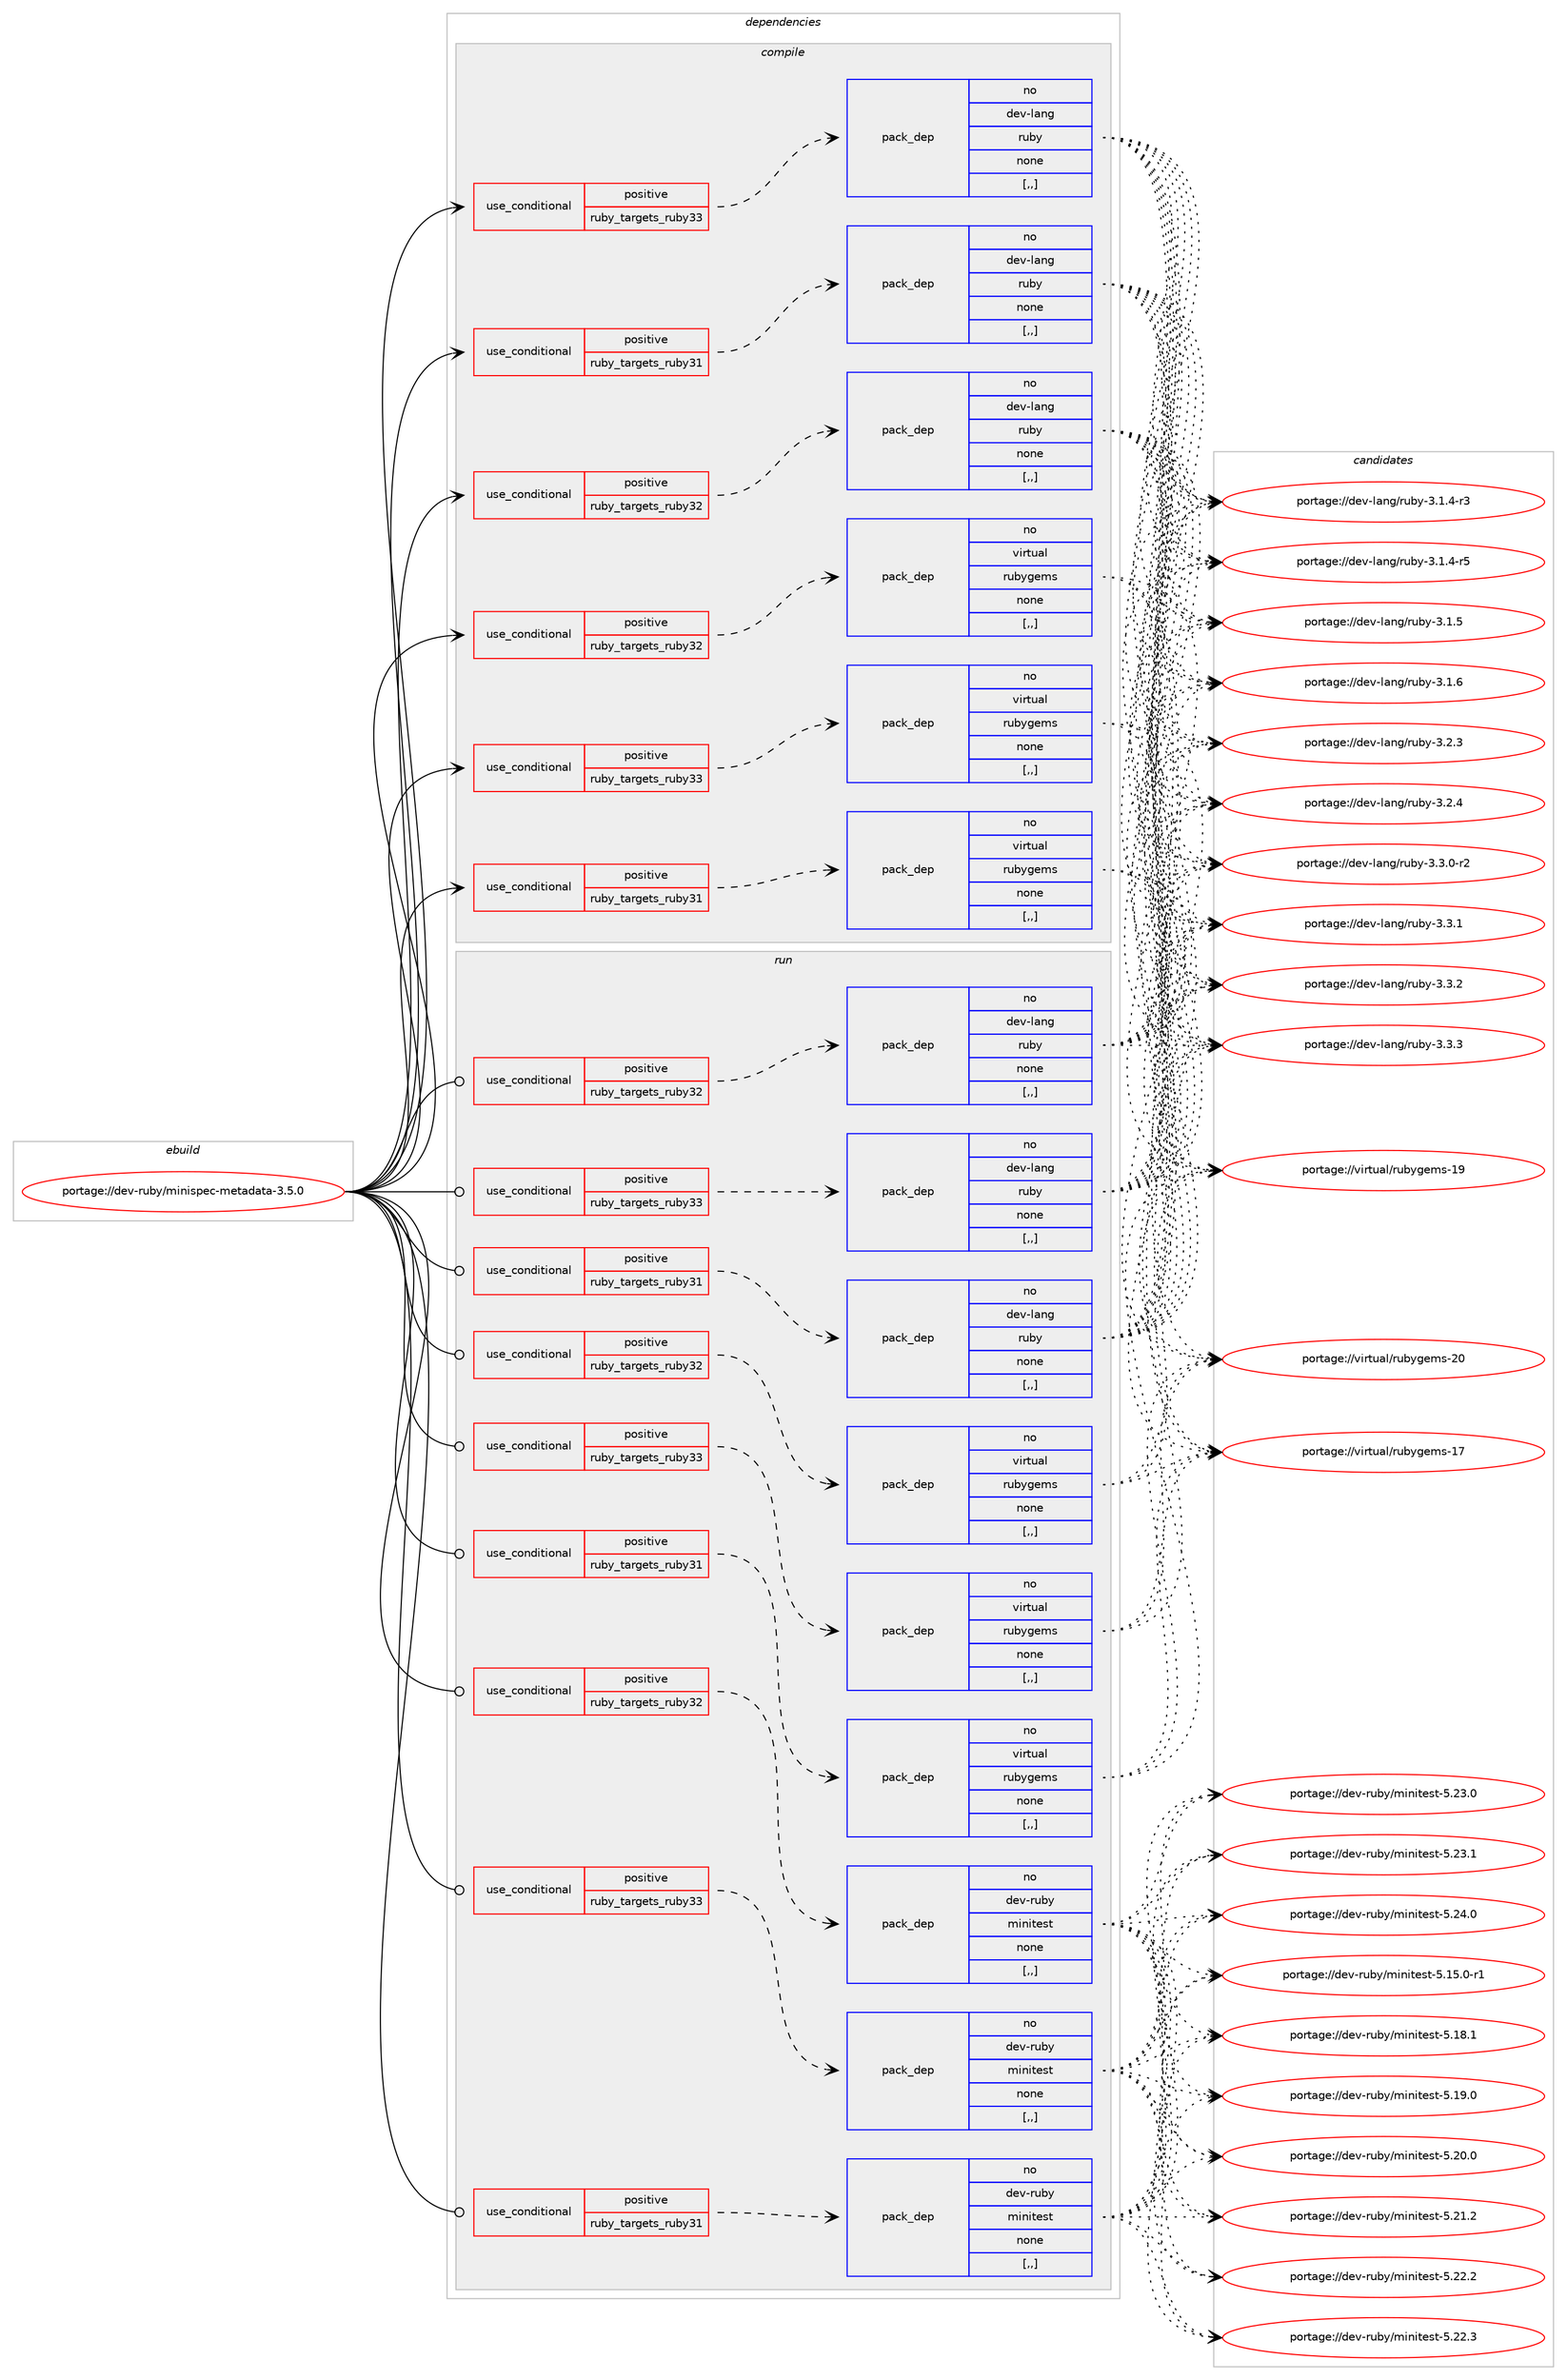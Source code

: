 digraph prolog {

# *************
# Graph options
# *************

newrank=true;
concentrate=true;
compound=true;
graph [rankdir=LR,fontname=Helvetica,fontsize=10,ranksep=1.5];#, ranksep=2.5, nodesep=0.2];
edge  [arrowhead=vee];
node  [fontname=Helvetica,fontsize=10];

# **********
# The ebuild
# **********

subgraph cluster_leftcol {
color=gray;
rank=same;
label=<<i>ebuild</i>>;
id [label="portage://dev-ruby/minispec-metadata-3.5.0", color=red, width=4, href="../dev-ruby/minispec-metadata-3.5.0.svg"];
}

# ****************
# The dependencies
# ****************

subgraph cluster_midcol {
color=gray;
label=<<i>dependencies</i>>;
subgraph cluster_compile {
fillcolor="#eeeeee";
style=filled;
label=<<i>compile</i>>;
subgraph cond49376 {
dependency186127 [label=<<TABLE BORDER="0" CELLBORDER="1" CELLSPACING="0" CELLPADDING="4"><TR><TD ROWSPAN="3" CELLPADDING="10">use_conditional</TD></TR><TR><TD>positive</TD></TR><TR><TD>ruby_targets_ruby31</TD></TR></TABLE>>, shape=none, color=red];
subgraph pack135445 {
dependency186128 [label=<<TABLE BORDER="0" CELLBORDER="1" CELLSPACING="0" CELLPADDING="4" WIDTH="220"><TR><TD ROWSPAN="6" CELLPADDING="30">pack_dep</TD></TR><TR><TD WIDTH="110">no</TD></TR><TR><TD>dev-lang</TD></TR><TR><TD>ruby</TD></TR><TR><TD>none</TD></TR><TR><TD>[,,]</TD></TR></TABLE>>, shape=none, color=blue];
}
dependency186127:e -> dependency186128:w [weight=20,style="dashed",arrowhead="vee"];
}
id:e -> dependency186127:w [weight=20,style="solid",arrowhead="vee"];
subgraph cond49377 {
dependency186129 [label=<<TABLE BORDER="0" CELLBORDER="1" CELLSPACING="0" CELLPADDING="4"><TR><TD ROWSPAN="3" CELLPADDING="10">use_conditional</TD></TR><TR><TD>positive</TD></TR><TR><TD>ruby_targets_ruby31</TD></TR></TABLE>>, shape=none, color=red];
subgraph pack135446 {
dependency186130 [label=<<TABLE BORDER="0" CELLBORDER="1" CELLSPACING="0" CELLPADDING="4" WIDTH="220"><TR><TD ROWSPAN="6" CELLPADDING="30">pack_dep</TD></TR><TR><TD WIDTH="110">no</TD></TR><TR><TD>virtual</TD></TR><TR><TD>rubygems</TD></TR><TR><TD>none</TD></TR><TR><TD>[,,]</TD></TR></TABLE>>, shape=none, color=blue];
}
dependency186129:e -> dependency186130:w [weight=20,style="dashed",arrowhead="vee"];
}
id:e -> dependency186129:w [weight=20,style="solid",arrowhead="vee"];
subgraph cond49378 {
dependency186131 [label=<<TABLE BORDER="0" CELLBORDER="1" CELLSPACING="0" CELLPADDING="4"><TR><TD ROWSPAN="3" CELLPADDING="10">use_conditional</TD></TR><TR><TD>positive</TD></TR><TR><TD>ruby_targets_ruby32</TD></TR></TABLE>>, shape=none, color=red];
subgraph pack135447 {
dependency186132 [label=<<TABLE BORDER="0" CELLBORDER="1" CELLSPACING="0" CELLPADDING="4" WIDTH="220"><TR><TD ROWSPAN="6" CELLPADDING="30">pack_dep</TD></TR><TR><TD WIDTH="110">no</TD></TR><TR><TD>dev-lang</TD></TR><TR><TD>ruby</TD></TR><TR><TD>none</TD></TR><TR><TD>[,,]</TD></TR></TABLE>>, shape=none, color=blue];
}
dependency186131:e -> dependency186132:w [weight=20,style="dashed",arrowhead="vee"];
}
id:e -> dependency186131:w [weight=20,style="solid",arrowhead="vee"];
subgraph cond49379 {
dependency186133 [label=<<TABLE BORDER="0" CELLBORDER="1" CELLSPACING="0" CELLPADDING="4"><TR><TD ROWSPAN="3" CELLPADDING="10">use_conditional</TD></TR><TR><TD>positive</TD></TR><TR><TD>ruby_targets_ruby32</TD></TR></TABLE>>, shape=none, color=red];
subgraph pack135448 {
dependency186134 [label=<<TABLE BORDER="0" CELLBORDER="1" CELLSPACING="0" CELLPADDING="4" WIDTH="220"><TR><TD ROWSPAN="6" CELLPADDING="30">pack_dep</TD></TR><TR><TD WIDTH="110">no</TD></TR><TR><TD>virtual</TD></TR><TR><TD>rubygems</TD></TR><TR><TD>none</TD></TR><TR><TD>[,,]</TD></TR></TABLE>>, shape=none, color=blue];
}
dependency186133:e -> dependency186134:w [weight=20,style="dashed",arrowhead="vee"];
}
id:e -> dependency186133:w [weight=20,style="solid",arrowhead="vee"];
subgraph cond49380 {
dependency186135 [label=<<TABLE BORDER="0" CELLBORDER="1" CELLSPACING="0" CELLPADDING="4"><TR><TD ROWSPAN="3" CELLPADDING="10">use_conditional</TD></TR><TR><TD>positive</TD></TR><TR><TD>ruby_targets_ruby33</TD></TR></TABLE>>, shape=none, color=red];
subgraph pack135449 {
dependency186136 [label=<<TABLE BORDER="0" CELLBORDER="1" CELLSPACING="0" CELLPADDING="4" WIDTH="220"><TR><TD ROWSPAN="6" CELLPADDING="30">pack_dep</TD></TR><TR><TD WIDTH="110">no</TD></TR><TR><TD>dev-lang</TD></TR><TR><TD>ruby</TD></TR><TR><TD>none</TD></TR><TR><TD>[,,]</TD></TR></TABLE>>, shape=none, color=blue];
}
dependency186135:e -> dependency186136:w [weight=20,style="dashed",arrowhead="vee"];
}
id:e -> dependency186135:w [weight=20,style="solid",arrowhead="vee"];
subgraph cond49381 {
dependency186137 [label=<<TABLE BORDER="0" CELLBORDER="1" CELLSPACING="0" CELLPADDING="4"><TR><TD ROWSPAN="3" CELLPADDING="10">use_conditional</TD></TR><TR><TD>positive</TD></TR><TR><TD>ruby_targets_ruby33</TD></TR></TABLE>>, shape=none, color=red];
subgraph pack135450 {
dependency186138 [label=<<TABLE BORDER="0" CELLBORDER="1" CELLSPACING="0" CELLPADDING="4" WIDTH="220"><TR><TD ROWSPAN="6" CELLPADDING="30">pack_dep</TD></TR><TR><TD WIDTH="110">no</TD></TR><TR><TD>virtual</TD></TR><TR><TD>rubygems</TD></TR><TR><TD>none</TD></TR><TR><TD>[,,]</TD></TR></TABLE>>, shape=none, color=blue];
}
dependency186137:e -> dependency186138:w [weight=20,style="dashed",arrowhead="vee"];
}
id:e -> dependency186137:w [weight=20,style="solid",arrowhead="vee"];
}
subgraph cluster_compileandrun {
fillcolor="#eeeeee";
style=filled;
label=<<i>compile and run</i>>;
}
subgraph cluster_run {
fillcolor="#eeeeee";
style=filled;
label=<<i>run</i>>;
subgraph cond49382 {
dependency186139 [label=<<TABLE BORDER="0" CELLBORDER="1" CELLSPACING="0" CELLPADDING="4"><TR><TD ROWSPAN="3" CELLPADDING="10">use_conditional</TD></TR><TR><TD>positive</TD></TR><TR><TD>ruby_targets_ruby31</TD></TR></TABLE>>, shape=none, color=red];
subgraph pack135451 {
dependency186140 [label=<<TABLE BORDER="0" CELLBORDER="1" CELLSPACING="0" CELLPADDING="4" WIDTH="220"><TR><TD ROWSPAN="6" CELLPADDING="30">pack_dep</TD></TR><TR><TD WIDTH="110">no</TD></TR><TR><TD>dev-lang</TD></TR><TR><TD>ruby</TD></TR><TR><TD>none</TD></TR><TR><TD>[,,]</TD></TR></TABLE>>, shape=none, color=blue];
}
dependency186139:e -> dependency186140:w [weight=20,style="dashed",arrowhead="vee"];
}
id:e -> dependency186139:w [weight=20,style="solid",arrowhead="odot"];
subgraph cond49383 {
dependency186141 [label=<<TABLE BORDER="0" CELLBORDER="1" CELLSPACING="0" CELLPADDING="4"><TR><TD ROWSPAN="3" CELLPADDING="10">use_conditional</TD></TR><TR><TD>positive</TD></TR><TR><TD>ruby_targets_ruby31</TD></TR></TABLE>>, shape=none, color=red];
subgraph pack135452 {
dependency186142 [label=<<TABLE BORDER="0" CELLBORDER="1" CELLSPACING="0" CELLPADDING="4" WIDTH="220"><TR><TD ROWSPAN="6" CELLPADDING="30">pack_dep</TD></TR><TR><TD WIDTH="110">no</TD></TR><TR><TD>dev-ruby</TD></TR><TR><TD>minitest</TD></TR><TR><TD>none</TD></TR><TR><TD>[,,]</TD></TR></TABLE>>, shape=none, color=blue];
}
dependency186141:e -> dependency186142:w [weight=20,style="dashed",arrowhead="vee"];
}
id:e -> dependency186141:w [weight=20,style="solid",arrowhead="odot"];
subgraph cond49384 {
dependency186143 [label=<<TABLE BORDER="0" CELLBORDER="1" CELLSPACING="0" CELLPADDING="4"><TR><TD ROWSPAN="3" CELLPADDING="10">use_conditional</TD></TR><TR><TD>positive</TD></TR><TR><TD>ruby_targets_ruby31</TD></TR></TABLE>>, shape=none, color=red];
subgraph pack135453 {
dependency186144 [label=<<TABLE BORDER="0" CELLBORDER="1" CELLSPACING="0" CELLPADDING="4" WIDTH="220"><TR><TD ROWSPAN="6" CELLPADDING="30">pack_dep</TD></TR><TR><TD WIDTH="110">no</TD></TR><TR><TD>virtual</TD></TR><TR><TD>rubygems</TD></TR><TR><TD>none</TD></TR><TR><TD>[,,]</TD></TR></TABLE>>, shape=none, color=blue];
}
dependency186143:e -> dependency186144:w [weight=20,style="dashed",arrowhead="vee"];
}
id:e -> dependency186143:w [weight=20,style="solid",arrowhead="odot"];
subgraph cond49385 {
dependency186145 [label=<<TABLE BORDER="0" CELLBORDER="1" CELLSPACING="0" CELLPADDING="4"><TR><TD ROWSPAN="3" CELLPADDING="10">use_conditional</TD></TR><TR><TD>positive</TD></TR><TR><TD>ruby_targets_ruby32</TD></TR></TABLE>>, shape=none, color=red];
subgraph pack135454 {
dependency186146 [label=<<TABLE BORDER="0" CELLBORDER="1" CELLSPACING="0" CELLPADDING="4" WIDTH="220"><TR><TD ROWSPAN="6" CELLPADDING="30">pack_dep</TD></TR><TR><TD WIDTH="110">no</TD></TR><TR><TD>dev-lang</TD></TR><TR><TD>ruby</TD></TR><TR><TD>none</TD></TR><TR><TD>[,,]</TD></TR></TABLE>>, shape=none, color=blue];
}
dependency186145:e -> dependency186146:w [weight=20,style="dashed",arrowhead="vee"];
}
id:e -> dependency186145:w [weight=20,style="solid",arrowhead="odot"];
subgraph cond49386 {
dependency186147 [label=<<TABLE BORDER="0" CELLBORDER="1" CELLSPACING="0" CELLPADDING="4"><TR><TD ROWSPAN="3" CELLPADDING="10">use_conditional</TD></TR><TR><TD>positive</TD></TR><TR><TD>ruby_targets_ruby32</TD></TR></TABLE>>, shape=none, color=red];
subgraph pack135455 {
dependency186148 [label=<<TABLE BORDER="0" CELLBORDER="1" CELLSPACING="0" CELLPADDING="4" WIDTH="220"><TR><TD ROWSPAN="6" CELLPADDING="30">pack_dep</TD></TR><TR><TD WIDTH="110">no</TD></TR><TR><TD>dev-ruby</TD></TR><TR><TD>minitest</TD></TR><TR><TD>none</TD></TR><TR><TD>[,,]</TD></TR></TABLE>>, shape=none, color=blue];
}
dependency186147:e -> dependency186148:w [weight=20,style="dashed",arrowhead="vee"];
}
id:e -> dependency186147:w [weight=20,style="solid",arrowhead="odot"];
subgraph cond49387 {
dependency186149 [label=<<TABLE BORDER="0" CELLBORDER="1" CELLSPACING="0" CELLPADDING="4"><TR><TD ROWSPAN="3" CELLPADDING="10">use_conditional</TD></TR><TR><TD>positive</TD></TR><TR><TD>ruby_targets_ruby32</TD></TR></TABLE>>, shape=none, color=red];
subgraph pack135456 {
dependency186150 [label=<<TABLE BORDER="0" CELLBORDER="1" CELLSPACING="0" CELLPADDING="4" WIDTH="220"><TR><TD ROWSPAN="6" CELLPADDING="30">pack_dep</TD></TR><TR><TD WIDTH="110">no</TD></TR><TR><TD>virtual</TD></TR><TR><TD>rubygems</TD></TR><TR><TD>none</TD></TR><TR><TD>[,,]</TD></TR></TABLE>>, shape=none, color=blue];
}
dependency186149:e -> dependency186150:w [weight=20,style="dashed",arrowhead="vee"];
}
id:e -> dependency186149:w [weight=20,style="solid",arrowhead="odot"];
subgraph cond49388 {
dependency186151 [label=<<TABLE BORDER="0" CELLBORDER="1" CELLSPACING="0" CELLPADDING="4"><TR><TD ROWSPAN="3" CELLPADDING="10">use_conditional</TD></TR><TR><TD>positive</TD></TR><TR><TD>ruby_targets_ruby33</TD></TR></TABLE>>, shape=none, color=red];
subgraph pack135457 {
dependency186152 [label=<<TABLE BORDER="0" CELLBORDER="1" CELLSPACING="0" CELLPADDING="4" WIDTH="220"><TR><TD ROWSPAN="6" CELLPADDING="30">pack_dep</TD></TR><TR><TD WIDTH="110">no</TD></TR><TR><TD>dev-lang</TD></TR><TR><TD>ruby</TD></TR><TR><TD>none</TD></TR><TR><TD>[,,]</TD></TR></TABLE>>, shape=none, color=blue];
}
dependency186151:e -> dependency186152:w [weight=20,style="dashed",arrowhead="vee"];
}
id:e -> dependency186151:w [weight=20,style="solid",arrowhead="odot"];
subgraph cond49389 {
dependency186153 [label=<<TABLE BORDER="0" CELLBORDER="1" CELLSPACING="0" CELLPADDING="4"><TR><TD ROWSPAN="3" CELLPADDING="10">use_conditional</TD></TR><TR><TD>positive</TD></TR><TR><TD>ruby_targets_ruby33</TD></TR></TABLE>>, shape=none, color=red];
subgraph pack135458 {
dependency186154 [label=<<TABLE BORDER="0" CELLBORDER="1" CELLSPACING="0" CELLPADDING="4" WIDTH="220"><TR><TD ROWSPAN="6" CELLPADDING="30">pack_dep</TD></TR><TR><TD WIDTH="110">no</TD></TR><TR><TD>dev-ruby</TD></TR><TR><TD>minitest</TD></TR><TR><TD>none</TD></TR><TR><TD>[,,]</TD></TR></TABLE>>, shape=none, color=blue];
}
dependency186153:e -> dependency186154:w [weight=20,style="dashed",arrowhead="vee"];
}
id:e -> dependency186153:w [weight=20,style="solid",arrowhead="odot"];
subgraph cond49390 {
dependency186155 [label=<<TABLE BORDER="0" CELLBORDER="1" CELLSPACING="0" CELLPADDING="4"><TR><TD ROWSPAN="3" CELLPADDING="10">use_conditional</TD></TR><TR><TD>positive</TD></TR><TR><TD>ruby_targets_ruby33</TD></TR></TABLE>>, shape=none, color=red];
subgraph pack135459 {
dependency186156 [label=<<TABLE BORDER="0" CELLBORDER="1" CELLSPACING="0" CELLPADDING="4" WIDTH="220"><TR><TD ROWSPAN="6" CELLPADDING="30">pack_dep</TD></TR><TR><TD WIDTH="110">no</TD></TR><TR><TD>virtual</TD></TR><TR><TD>rubygems</TD></TR><TR><TD>none</TD></TR><TR><TD>[,,]</TD></TR></TABLE>>, shape=none, color=blue];
}
dependency186155:e -> dependency186156:w [weight=20,style="dashed",arrowhead="vee"];
}
id:e -> dependency186155:w [weight=20,style="solid",arrowhead="odot"];
}
}

# **************
# The candidates
# **************

subgraph cluster_choices {
rank=same;
color=gray;
label=<<i>candidates</i>>;

subgraph choice135445 {
color=black;
nodesep=1;
choice100101118451089711010347114117981214551464946524511451 [label="portage://dev-lang/ruby-3.1.4-r3", color=red, width=4,href="../dev-lang/ruby-3.1.4-r3.svg"];
choice100101118451089711010347114117981214551464946524511453 [label="portage://dev-lang/ruby-3.1.4-r5", color=red, width=4,href="../dev-lang/ruby-3.1.4-r5.svg"];
choice10010111845108971101034711411798121455146494653 [label="portage://dev-lang/ruby-3.1.5", color=red, width=4,href="../dev-lang/ruby-3.1.5.svg"];
choice10010111845108971101034711411798121455146494654 [label="portage://dev-lang/ruby-3.1.6", color=red, width=4,href="../dev-lang/ruby-3.1.6.svg"];
choice10010111845108971101034711411798121455146504651 [label="portage://dev-lang/ruby-3.2.3", color=red, width=4,href="../dev-lang/ruby-3.2.3.svg"];
choice10010111845108971101034711411798121455146504652 [label="portage://dev-lang/ruby-3.2.4", color=red, width=4,href="../dev-lang/ruby-3.2.4.svg"];
choice100101118451089711010347114117981214551465146484511450 [label="portage://dev-lang/ruby-3.3.0-r2", color=red, width=4,href="../dev-lang/ruby-3.3.0-r2.svg"];
choice10010111845108971101034711411798121455146514649 [label="portage://dev-lang/ruby-3.3.1", color=red, width=4,href="../dev-lang/ruby-3.3.1.svg"];
choice10010111845108971101034711411798121455146514650 [label="portage://dev-lang/ruby-3.3.2", color=red, width=4,href="../dev-lang/ruby-3.3.2.svg"];
choice10010111845108971101034711411798121455146514651 [label="portage://dev-lang/ruby-3.3.3", color=red, width=4,href="../dev-lang/ruby-3.3.3.svg"];
dependency186128:e -> choice100101118451089711010347114117981214551464946524511451:w [style=dotted,weight="100"];
dependency186128:e -> choice100101118451089711010347114117981214551464946524511453:w [style=dotted,weight="100"];
dependency186128:e -> choice10010111845108971101034711411798121455146494653:w [style=dotted,weight="100"];
dependency186128:e -> choice10010111845108971101034711411798121455146494654:w [style=dotted,weight="100"];
dependency186128:e -> choice10010111845108971101034711411798121455146504651:w [style=dotted,weight="100"];
dependency186128:e -> choice10010111845108971101034711411798121455146504652:w [style=dotted,weight="100"];
dependency186128:e -> choice100101118451089711010347114117981214551465146484511450:w [style=dotted,weight="100"];
dependency186128:e -> choice10010111845108971101034711411798121455146514649:w [style=dotted,weight="100"];
dependency186128:e -> choice10010111845108971101034711411798121455146514650:w [style=dotted,weight="100"];
dependency186128:e -> choice10010111845108971101034711411798121455146514651:w [style=dotted,weight="100"];
}
subgraph choice135446 {
color=black;
nodesep=1;
choice118105114116117971084711411798121103101109115454955 [label="portage://virtual/rubygems-17", color=red, width=4,href="../virtual/rubygems-17.svg"];
choice118105114116117971084711411798121103101109115454957 [label="portage://virtual/rubygems-19", color=red, width=4,href="../virtual/rubygems-19.svg"];
choice118105114116117971084711411798121103101109115455048 [label="portage://virtual/rubygems-20", color=red, width=4,href="../virtual/rubygems-20.svg"];
dependency186130:e -> choice118105114116117971084711411798121103101109115454955:w [style=dotted,weight="100"];
dependency186130:e -> choice118105114116117971084711411798121103101109115454957:w [style=dotted,weight="100"];
dependency186130:e -> choice118105114116117971084711411798121103101109115455048:w [style=dotted,weight="100"];
}
subgraph choice135447 {
color=black;
nodesep=1;
choice100101118451089711010347114117981214551464946524511451 [label="portage://dev-lang/ruby-3.1.4-r3", color=red, width=4,href="../dev-lang/ruby-3.1.4-r3.svg"];
choice100101118451089711010347114117981214551464946524511453 [label="portage://dev-lang/ruby-3.1.4-r5", color=red, width=4,href="../dev-lang/ruby-3.1.4-r5.svg"];
choice10010111845108971101034711411798121455146494653 [label="portage://dev-lang/ruby-3.1.5", color=red, width=4,href="../dev-lang/ruby-3.1.5.svg"];
choice10010111845108971101034711411798121455146494654 [label="portage://dev-lang/ruby-3.1.6", color=red, width=4,href="../dev-lang/ruby-3.1.6.svg"];
choice10010111845108971101034711411798121455146504651 [label="portage://dev-lang/ruby-3.2.3", color=red, width=4,href="../dev-lang/ruby-3.2.3.svg"];
choice10010111845108971101034711411798121455146504652 [label="portage://dev-lang/ruby-3.2.4", color=red, width=4,href="../dev-lang/ruby-3.2.4.svg"];
choice100101118451089711010347114117981214551465146484511450 [label="portage://dev-lang/ruby-3.3.0-r2", color=red, width=4,href="../dev-lang/ruby-3.3.0-r2.svg"];
choice10010111845108971101034711411798121455146514649 [label="portage://dev-lang/ruby-3.3.1", color=red, width=4,href="../dev-lang/ruby-3.3.1.svg"];
choice10010111845108971101034711411798121455146514650 [label="portage://dev-lang/ruby-3.3.2", color=red, width=4,href="../dev-lang/ruby-3.3.2.svg"];
choice10010111845108971101034711411798121455146514651 [label="portage://dev-lang/ruby-3.3.3", color=red, width=4,href="../dev-lang/ruby-3.3.3.svg"];
dependency186132:e -> choice100101118451089711010347114117981214551464946524511451:w [style=dotted,weight="100"];
dependency186132:e -> choice100101118451089711010347114117981214551464946524511453:w [style=dotted,weight="100"];
dependency186132:e -> choice10010111845108971101034711411798121455146494653:w [style=dotted,weight="100"];
dependency186132:e -> choice10010111845108971101034711411798121455146494654:w [style=dotted,weight="100"];
dependency186132:e -> choice10010111845108971101034711411798121455146504651:w [style=dotted,weight="100"];
dependency186132:e -> choice10010111845108971101034711411798121455146504652:w [style=dotted,weight="100"];
dependency186132:e -> choice100101118451089711010347114117981214551465146484511450:w [style=dotted,weight="100"];
dependency186132:e -> choice10010111845108971101034711411798121455146514649:w [style=dotted,weight="100"];
dependency186132:e -> choice10010111845108971101034711411798121455146514650:w [style=dotted,weight="100"];
dependency186132:e -> choice10010111845108971101034711411798121455146514651:w [style=dotted,weight="100"];
}
subgraph choice135448 {
color=black;
nodesep=1;
choice118105114116117971084711411798121103101109115454955 [label="portage://virtual/rubygems-17", color=red, width=4,href="../virtual/rubygems-17.svg"];
choice118105114116117971084711411798121103101109115454957 [label="portage://virtual/rubygems-19", color=red, width=4,href="../virtual/rubygems-19.svg"];
choice118105114116117971084711411798121103101109115455048 [label="portage://virtual/rubygems-20", color=red, width=4,href="../virtual/rubygems-20.svg"];
dependency186134:e -> choice118105114116117971084711411798121103101109115454955:w [style=dotted,weight="100"];
dependency186134:e -> choice118105114116117971084711411798121103101109115454957:w [style=dotted,weight="100"];
dependency186134:e -> choice118105114116117971084711411798121103101109115455048:w [style=dotted,weight="100"];
}
subgraph choice135449 {
color=black;
nodesep=1;
choice100101118451089711010347114117981214551464946524511451 [label="portage://dev-lang/ruby-3.1.4-r3", color=red, width=4,href="../dev-lang/ruby-3.1.4-r3.svg"];
choice100101118451089711010347114117981214551464946524511453 [label="portage://dev-lang/ruby-3.1.4-r5", color=red, width=4,href="../dev-lang/ruby-3.1.4-r5.svg"];
choice10010111845108971101034711411798121455146494653 [label="portage://dev-lang/ruby-3.1.5", color=red, width=4,href="../dev-lang/ruby-3.1.5.svg"];
choice10010111845108971101034711411798121455146494654 [label="portage://dev-lang/ruby-3.1.6", color=red, width=4,href="../dev-lang/ruby-3.1.6.svg"];
choice10010111845108971101034711411798121455146504651 [label="portage://dev-lang/ruby-3.2.3", color=red, width=4,href="../dev-lang/ruby-3.2.3.svg"];
choice10010111845108971101034711411798121455146504652 [label="portage://dev-lang/ruby-3.2.4", color=red, width=4,href="../dev-lang/ruby-3.2.4.svg"];
choice100101118451089711010347114117981214551465146484511450 [label="portage://dev-lang/ruby-3.3.0-r2", color=red, width=4,href="../dev-lang/ruby-3.3.0-r2.svg"];
choice10010111845108971101034711411798121455146514649 [label="portage://dev-lang/ruby-3.3.1", color=red, width=4,href="../dev-lang/ruby-3.3.1.svg"];
choice10010111845108971101034711411798121455146514650 [label="portage://dev-lang/ruby-3.3.2", color=red, width=4,href="../dev-lang/ruby-3.3.2.svg"];
choice10010111845108971101034711411798121455146514651 [label="portage://dev-lang/ruby-3.3.3", color=red, width=4,href="../dev-lang/ruby-3.3.3.svg"];
dependency186136:e -> choice100101118451089711010347114117981214551464946524511451:w [style=dotted,weight="100"];
dependency186136:e -> choice100101118451089711010347114117981214551464946524511453:w [style=dotted,weight="100"];
dependency186136:e -> choice10010111845108971101034711411798121455146494653:w [style=dotted,weight="100"];
dependency186136:e -> choice10010111845108971101034711411798121455146494654:w [style=dotted,weight="100"];
dependency186136:e -> choice10010111845108971101034711411798121455146504651:w [style=dotted,weight="100"];
dependency186136:e -> choice10010111845108971101034711411798121455146504652:w [style=dotted,weight="100"];
dependency186136:e -> choice100101118451089711010347114117981214551465146484511450:w [style=dotted,weight="100"];
dependency186136:e -> choice10010111845108971101034711411798121455146514649:w [style=dotted,weight="100"];
dependency186136:e -> choice10010111845108971101034711411798121455146514650:w [style=dotted,weight="100"];
dependency186136:e -> choice10010111845108971101034711411798121455146514651:w [style=dotted,weight="100"];
}
subgraph choice135450 {
color=black;
nodesep=1;
choice118105114116117971084711411798121103101109115454955 [label="portage://virtual/rubygems-17", color=red, width=4,href="../virtual/rubygems-17.svg"];
choice118105114116117971084711411798121103101109115454957 [label="portage://virtual/rubygems-19", color=red, width=4,href="../virtual/rubygems-19.svg"];
choice118105114116117971084711411798121103101109115455048 [label="portage://virtual/rubygems-20", color=red, width=4,href="../virtual/rubygems-20.svg"];
dependency186138:e -> choice118105114116117971084711411798121103101109115454955:w [style=dotted,weight="100"];
dependency186138:e -> choice118105114116117971084711411798121103101109115454957:w [style=dotted,weight="100"];
dependency186138:e -> choice118105114116117971084711411798121103101109115455048:w [style=dotted,weight="100"];
}
subgraph choice135451 {
color=black;
nodesep=1;
choice100101118451089711010347114117981214551464946524511451 [label="portage://dev-lang/ruby-3.1.4-r3", color=red, width=4,href="../dev-lang/ruby-3.1.4-r3.svg"];
choice100101118451089711010347114117981214551464946524511453 [label="portage://dev-lang/ruby-3.1.4-r5", color=red, width=4,href="../dev-lang/ruby-3.1.4-r5.svg"];
choice10010111845108971101034711411798121455146494653 [label="portage://dev-lang/ruby-3.1.5", color=red, width=4,href="../dev-lang/ruby-3.1.5.svg"];
choice10010111845108971101034711411798121455146494654 [label="portage://dev-lang/ruby-3.1.6", color=red, width=4,href="../dev-lang/ruby-3.1.6.svg"];
choice10010111845108971101034711411798121455146504651 [label="portage://dev-lang/ruby-3.2.3", color=red, width=4,href="../dev-lang/ruby-3.2.3.svg"];
choice10010111845108971101034711411798121455146504652 [label="portage://dev-lang/ruby-3.2.4", color=red, width=4,href="../dev-lang/ruby-3.2.4.svg"];
choice100101118451089711010347114117981214551465146484511450 [label="portage://dev-lang/ruby-3.3.0-r2", color=red, width=4,href="../dev-lang/ruby-3.3.0-r2.svg"];
choice10010111845108971101034711411798121455146514649 [label="portage://dev-lang/ruby-3.3.1", color=red, width=4,href="../dev-lang/ruby-3.3.1.svg"];
choice10010111845108971101034711411798121455146514650 [label="portage://dev-lang/ruby-3.3.2", color=red, width=4,href="../dev-lang/ruby-3.3.2.svg"];
choice10010111845108971101034711411798121455146514651 [label="portage://dev-lang/ruby-3.3.3", color=red, width=4,href="../dev-lang/ruby-3.3.3.svg"];
dependency186140:e -> choice100101118451089711010347114117981214551464946524511451:w [style=dotted,weight="100"];
dependency186140:e -> choice100101118451089711010347114117981214551464946524511453:w [style=dotted,weight="100"];
dependency186140:e -> choice10010111845108971101034711411798121455146494653:w [style=dotted,weight="100"];
dependency186140:e -> choice10010111845108971101034711411798121455146494654:w [style=dotted,weight="100"];
dependency186140:e -> choice10010111845108971101034711411798121455146504651:w [style=dotted,weight="100"];
dependency186140:e -> choice10010111845108971101034711411798121455146504652:w [style=dotted,weight="100"];
dependency186140:e -> choice100101118451089711010347114117981214551465146484511450:w [style=dotted,weight="100"];
dependency186140:e -> choice10010111845108971101034711411798121455146514649:w [style=dotted,weight="100"];
dependency186140:e -> choice10010111845108971101034711411798121455146514650:w [style=dotted,weight="100"];
dependency186140:e -> choice10010111845108971101034711411798121455146514651:w [style=dotted,weight="100"];
}
subgraph choice135452 {
color=black;
nodesep=1;
choice100101118451141179812147109105110105116101115116455346495346484511449 [label="portage://dev-ruby/minitest-5.15.0-r1", color=red, width=4,href="../dev-ruby/minitest-5.15.0-r1.svg"];
choice10010111845114117981214710910511010511610111511645534649564649 [label="portage://dev-ruby/minitest-5.18.1", color=red, width=4,href="../dev-ruby/minitest-5.18.1.svg"];
choice10010111845114117981214710910511010511610111511645534649574648 [label="portage://dev-ruby/minitest-5.19.0", color=red, width=4,href="../dev-ruby/minitest-5.19.0.svg"];
choice10010111845114117981214710910511010511610111511645534650484648 [label="portage://dev-ruby/minitest-5.20.0", color=red, width=4,href="../dev-ruby/minitest-5.20.0.svg"];
choice10010111845114117981214710910511010511610111511645534650494650 [label="portage://dev-ruby/minitest-5.21.2", color=red, width=4,href="../dev-ruby/minitest-5.21.2.svg"];
choice10010111845114117981214710910511010511610111511645534650504650 [label="portage://dev-ruby/minitest-5.22.2", color=red, width=4,href="../dev-ruby/minitest-5.22.2.svg"];
choice10010111845114117981214710910511010511610111511645534650504651 [label="portage://dev-ruby/minitest-5.22.3", color=red, width=4,href="../dev-ruby/minitest-5.22.3.svg"];
choice10010111845114117981214710910511010511610111511645534650514648 [label="portage://dev-ruby/minitest-5.23.0", color=red, width=4,href="../dev-ruby/minitest-5.23.0.svg"];
choice10010111845114117981214710910511010511610111511645534650514649 [label="portage://dev-ruby/minitest-5.23.1", color=red, width=4,href="../dev-ruby/minitest-5.23.1.svg"];
choice10010111845114117981214710910511010511610111511645534650524648 [label="portage://dev-ruby/minitest-5.24.0", color=red, width=4,href="../dev-ruby/minitest-5.24.0.svg"];
dependency186142:e -> choice100101118451141179812147109105110105116101115116455346495346484511449:w [style=dotted,weight="100"];
dependency186142:e -> choice10010111845114117981214710910511010511610111511645534649564649:w [style=dotted,weight="100"];
dependency186142:e -> choice10010111845114117981214710910511010511610111511645534649574648:w [style=dotted,weight="100"];
dependency186142:e -> choice10010111845114117981214710910511010511610111511645534650484648:w [style=dotted,weight="100"];
dependency186142:e -> choice10010111845114117981214710910511010511610111511645534650494650:w [style=dotted,weight="100"];
dependency186142:e -> choice10010111845114117981214710910511010511610111511645534650504650:w [style=dotted,weight="100"];
dependency186142:e -> choice10010111845114117981214710910511010511610111511645534650504651:w [style=dotted,weight="100"];
dependency186142:e -> choice10010111845114117981214710910511010511610111511645534650514648:w [style=dotted,weight="100"];
dependency186142:e -> choice10010111845114117981214710910511010511610111511645534650514649:w [style=dotted,weight="100"];
dependency186142:e -> choice10010111845114117981214710910511010511610111511645534650524648:w [style=dotted,weight="100"];
}
subgraph choice135453 {
color=black;
nodesep=1;
choice118105114116117971084711411798121103101109115454955 [label="portage://virtual/rubygems-17", color=red, width=4,href="../virtual/rubygems-17.svg"];
choice118105114116117971084711411798121103101109115454957 [label="portage://virtual/rubygems-19", color=red, width=4,href="../virtual/rubygems-19.svg"];
choice118105114116117971084711411798121103101109115455048 [label="portage://virtual/rubygems-20", color=red, width=4,href="../virtual/rubygems-20.svg"];
dependency186144:e -> choice118105114116117971084711411798121103101109115454955:w [style=dotted,weight="100"];
dependency186144:e -> choice118105114116117971084711411798121103101109115454957:w [style=dotted,weight="100"];
dependency186144:e -> choice118105114116117971084711411798121103101109115455048:w [style=dotted,weight="100"];
}
subgraph choice135454 {
color=black;
nodesep=1;
choice100101118451089711010347114117981214551464946524511451 [label="portage://dev-lang/ruby-3.1.4-r3", color=red, width=4,href="../dev-lang/ruby-3.1.4-r3.svg"];
choice100101118451089711010347114117981214551464946524511453 [label="portage://dev-lang/ruby-3.1.4-r5", color=red, width=4,href="../dev-lang/ruby-3.1.4-r5.svg"];
choice10010111845108971101034711411798121455146494653 [label="portage://dev-lang/ruby-3.1.5", color=red, width=4,href="../dev-lang/ruby-3.1.5.svg"];
choice10010111845108971101034711411798121455146494654 [label="portage://dev-lang/ruby-3.1.6", color=red, width=4,href="../dev-lang/ruby-3.1.6.svg"];
choice10010111845108971101034711411798121455146504651 [label="portage://dev-lang/ruby-3.2.3", color=red, width=4,href="../dev-lang/ruby-3.2.3.svg"];
choice10010111845108971101034711411798121455146504652 [label="portage://dev-lang/ruby-3.2.4", color=red, width=4,href="../dev-lang/ruby-3.2.4.svg"];
choice100101118451089711010347114117981214551465146484511450 [label="portage://dev-lang/ruby-3.3.0-r2", color=red, width=4,href="../dev-lang/ruby-3.3.0-r2.svg"];
choice10010111845108971101034711411798121455146514649 [label="portage://dev-lang/ruby-3.3.1", color=red, width=4,href="../dev-lang/ruby-3.3.1.svg"];
choice10010111845108971101034711411798121455146514650 [label="portage://dev-lang/ruby-3.3.2", color=red, width=4,href="../dev-lang/ruby-3.3.2.svg"];
choice10010111845108971101034711411798121455146514651 [label="portage://dev-lang/ruby-3.3.3", color=red, width=4,href="../dev-lang/ruby-3.3.3.svg"];
dependency186146:e -> choice100101118451089711010347114117981214551464946524511451:w [style=dotted,weight="100"];
dependency186146:e -> choice100101118451089711010347114117981214551464946524511453:w [style=dotted,weight="100"];
dependency186146:e -> choice10010111845108971101034711411798121455146494653:w [style=dotted,weight="100"];
dependency186146:e -> choice10010111845108971101034711411798121455146494654:w [style=dotted,weight="100"];
dependency186146:e -> choice10010111845108971101034711411798121455146504651:w [style=dotted,weight="100"];
dependency186146:e -> choice10010111845108971101034711411798121455146504652:w [style=dotted,weight="100"];
dependency186146:e -> choice100101118451089711010347114117981214551465146484511450:w [style=dotted,weight="100"];
dependency186146:e -> choice10010111845108971101034711411798121455146514649:w [style=dotted,weight="100"];
dependency186146:e -> choice10010111845108971101034711411798121455146514650:w [style=dotted,weight="100"];
dependency186146:e -> choice10010111845108971101034711411798121455146514651:w [style=dotted,weight="100"];
}
subgraph choice135455 {
color=black;
nodesep=1;
choice100101118451141179812147109105110105116101115116455346495346484511449 [label="portage://dev-ruby/minitest-5.15.0-r1", color=red, width=4,href="../dev-ruby/minitest-5.15.0-r1.svg"];
choice10010111845114117981214710910511010511610111511645534649564649 [label="portage://dev-ruby/minitest-5.18.1", color=red, width=4,href="../dev-ruby/minitest-5.18.1.svg"];
choice10010111845114117981214710910511010511610111511645534649574648 [label="portage://dev-ruby/minitest-5.19.0", color=red, width=4,href="../dev-ruby/minitest-5.19.0.svg"];
choice10010111845114117981214710910511010511610111511645534650484648 [label="portage://dev-ruby/minitest-5.20.0", color=red, width=4,href="../dev-ruby/minitest-5.20.0.svg"];
choice10010111845114117981214710910511010511610111511645534650494650 [label="portage://dev-ruby/minitest-5.21.2", color=red, width=4,href="../dev-ruby/minitest-5.21.2.svg"];
choice10010111845114117981214710910511010511610111511645534650504650 [label="portage://dev-ruby/minitest-5.22.2", color=red, width=4,href="../dev-ruby/minitest-5.22.2.svg"];
choice10010111845114117981214710910511010511610111511645534650504651 [label="portage://dev-ruby/minitest-5.22.3", color=red, width=4,href="../dev-ruby/minitest-5.22.3.svg"];
choice10010111845114117981214710910511010511610111511645534650514648 [label="portage://dev-ruby/minitest-5.23.0", color=red, width=4,href="../dev-ruby/minitest-5.23.0.svg"];
choice10010111845114117981214710910511010511610111511645534650514649 [label="portage://dev-ruby/minitest-5.23.1", color=red, width=4,href="../dev-ruby/minitest-5.23.1.svg"];
choice10010111845114117981214710910511010511610111511645534650524648 [label="portage://dev-ruby/minitest-5.24.0", color=red, width=4,href="../dev-ruby/minitest-5.24.0.svg"];
dependency186148:e -> choice100101118451141179812147109105110105116101115116455346495346484511449:w [style=dotted,weight="100"];
dependency186148:e -> choice10010111845114117981214710910511010511610111511645534649564649:w [style=dotted,weight="100"];
dependency186148:e -> choice10010111845114117981214710910511010511610111511645534649574648:w [style=dotted,weight="100"];
dependency186148:e -> choice10010111845114117981214710910511010511610111511645534650484648:w [style=dotted,weight="100"];
dependency186148:e -> choice10010111845114117981214710910511010511610111511645534650494650:w [style=dotted,weight="100"];
dependency186148:e -> choice10010111845114117981214710910511010511610111511645534650504650:w [style=dotted,weight="100"];
dependency186148:e -> choice10010111845114117981214710910511010511610111511645534650504651:w [style=dotted,weight="100"];
dependency186148:e -> choice10010111845114117981214710910511010511610111511645534650514648:w [style=dotted,weight="100"];
dependency186148:e -> choice10010111845114117981214710910511010511610111511645534650514649:w [style=dotted,weight="100"];
dependency186148:e -> choice10010111845114117981214710910511010511610111511645534650524648:w [style=dotted,weight="100"];
}
subgraph choice135456 {
color=black;
nodesep=1;
choice118105114116117971084711411798121103101109115454955 [label="portage://virtual/rubygems-17", color=red, width=4,href="../virtual/rubygems-17.svg"];
choice118105114116117971084711411798121103101109115454957 [label="portage://virtual/rubygems-19", color=red, width=4,href="../virtual/rubygems-19.svg"];
choice118105114116117971084711411798121103101109115455048 [label="portage://virtual/rubygems-20", color=red, width=4,href="../virtual/rubygems-20.svg"];
dependency186150:e -> choice118105114116117971084711411798121103101109115454955:w [style=dotted,weight="100"];
dependency186150:e -> choice118105114116117971084711411798121103101109115454957:w [style=dotted,weight="100"];
dependency186150:e -> choice118105114116117971084711411798121103101109115455048:w [style=dotted,weight="100"];
}
subgraph choice135457 {
color=black;
nodesep=1;
choice100101118451089711010347114117981214551464946524511451 [label="portage://dev-lang/ruby-3.1.4-r3", color=red, width=4,href="../dev-lang/ruby-3.1.4-r3.svg"];
choice100101118451089711010347114117981214551464946524511453 [label="portage://dev-lang/ruby-3.1.4-r5", color=red, width=4,href="../dev-lang/ruby-3.1.4-r5.svg"];
choice10010111845108971101034711411798121455146494653 [label="portage://dev-lang/ruby-3.1.5", color=red, width=4,href="../dev-lang/ruby-3.1.5.svg"];
choice10010111845108971101034711411798121455146494654 [label="portage://dev-lang/ruby-3.1.6", color=red, width=4,href="../dev-lang/ruby-3.1.6.svg"];
choice10010111845108971101034711411798121455146504651 [label="portage://dev-lang/ruby-3.2.3", color=red, width=4,href="../dev-lang/ruby-3.2.3.svg"];
choice10010111845108971101034711411798121455146504652 [label="portage://dev-lang/ruby-3.2.4", color=red, width=4,href="../dev-lang/ruby-3.2.4.svg"];
choice100101118451089711010347114117981214551465146484511450 [label="portage://dev-lang/ruby-3.3.0-r2", color=red, width=4,href="../dev-lang/ruby-3.3.0-r2.svg"];
choice10010111845108971101034711411798121455146514649 [label="portage://dev-lang/ruby-3.3.1", color=red, width=4,href="../dev-lang/ruby-3.3.1.svg"];
choice10010111845108971101034711411798121455146514650 [label="portage://dev-lang/ruby-3.3.2", color=red, width=4,href="../dev-lang/ruby-3.3.2.svg"];
choice10010111845108971101034711411798121455146514651 [label="portage://dev-lang/ruby-3.3.3", color=red, width=4,href="../dev-lang/ruby-3.3.3.svg"];
dependency186152:e -> choice100101118451089711010347114117981214551464946524511451:w [style=dotted,weight="100"];
dependency186152:e -> choice100101118451089711010347114117981214551464946524511453:w [style=dotted,weight="100"];
dependency186152:e -> choice10010111845108971101034711411798121455146494653:w [style=dotted,weight="100"];
dependency186152:e -> choice10010111845108971101034711411798121455146494654:w [style=dotted,weight="100"];
dependency186152:e -> choice10010111845108971101034711411798121455146504651:w [style=dotted,weight="100"];
dependency186152:e -> choice10010111845108971101034711411798121455146504652:w [style=dotted,weight="100"];
dependency186152:e -> choice100101118451089711010347114117981214551465146484511450:w [style=dotted,weight="100"];
dependency186152:e -> choice10010111845108971101034711411798121455146514649:w [style=dotted,weight="100"];
dependency186152:e -> choice10010111845108971101034711411798121455146514650:w [style=dotted,weight="100"];
dependency186152:e -> choice10010111845108971101034711411798121455146514651:w [style=dotted,weight="100"];
}
subgraph choice135458 {
color=black;
nodesep=1;
choice100101118451141179812147109105110105116101115116455346495346484511449 [label="portage://dev-ruby/minitest-5.15.0-r1", color=red, width=4,href="../dev-ruby/minitest-5.15.0-r1.svg"];
choice10010111845114117981214710910511010511610111511645534649564649 [label="portage://dev-ruby/minitest-5.18.1", color=red, width=4,href="../dev-ruby/minitest-5.18.1.svg"];
choice10010111845114117981214710910511010511610111511645534649574648 [label="portage://dev-ruby/minitest-5.19.0", color=red, width=4,href="../dev-ruby/minitest-5.19.0.svg"];
choice10010111845114117981214710910511010511610111511645534650484648 [label="portage://dev-ruby/minitest-5.20.0", color=red, width=4,href="../dev-ruby/minitest-5.20.0.svg"];
choice10010111845114117981214710910511010511610111511645534650494650 [label="portage://dev-ruby/minitest-5.21.2", color=red, width=4,href="../dev-ruby/minitest-5.21.2.svg"];
choice10010111845114117981214710910511010511610111511645534650504650 [label="portage://dev-ruby/minitest-5.22.2", color=red, width=4,href="../dev-ruby/minitest-5.22.2.svg"];
choice10010111845114117981214710910511010511610111511645534650504651 [label="portage://dev-ruby/minitest-5.22.3", color=red, width=4,href="../dev-ruby/minitest-5.22.3.svg"];
choice10010111845114117981214710910511010511610111511645534650514648 [label="portage://dev-ruby/minitest-5.23.0", color=red, width=4,href="../dev-ruby/minitest-5.23.0.svg"];
choice10010111845114117981214710910511010511610111511645534650514649 [label="portage://dev-ruby/minitest-5.23.1", color=red, width=4,href="../dev-ruby/minitest-5.23.1.svg"];
choice10010111845114117981214710910511010511610111511645534650524648 [label="portage://dev-ruby/minitest-5.24.0", color=red, width=4,href="../dev-ruby/minitest-5.24.0.svg"];
dependency186154:e -> choice100101118451141179812147109105110105116101115116455346495346484511449:w [style=dotted,weight="100"];
dependency186154:e -> choice10010111845114117981214710910511010511610111511645534649564649:w [style=dotted,weight="100"];
dependency186154:e -> choice10010111845114117981214710910511010511610111511645534649574648:w [style=dotted,weight="100"];
dependency186154:e -> choice10010111845114117981214710910511010511610111511645534650484648:w [style=dotted,weight="100"];
dependency186154:e -> choice10010111845114117981214710910511010511610111511645534650494650:w [style=dotted,weight="100"];
dependency186154:e -> choice10010111845114117981214710910511010511610111511645534650504650:w [style=dotted,weight="100"];
dependency186154:e -> choice10010111845114117981214710910511010511610111511645534650504651:w [style=dotted,weight="100"];
dependency186154:e -> choice10010111845114117981214710910511010511610111511645534650514648:w [style=dotted,weight="100"];
dependency186154:e -> choice10010111845114117981214710910511010511610111511645534650514649:w [style=dotted,weight="100"];
dependency186154:e -> choice10010111845114117981214710910511010511610111511645534650524648:w [style=dotted,weight="100"];
}
subgraph choice135459 {
color=black;
nodesep=1;
choice118105114116117971084711411798121103101109115454955 [label="portage://virtual/rubygems-17", color=red, width=4,href="../virtual/rubygems-17.svg"];
choice118105114116117971084711411798121103101109115454957 [label="portage://virtual/rubygems-19", color=red, width=4,href="../virtual/rubygems-19.svg"];
choice118105114116117971084711411798121103101109115455048 [label="portage://virtual/rubygems-20", color=red, width=4,href="../virtual/rubygems-20.svg"];
dependency186156:e -> choice118105114116117971084711411798121103101109115454955:w [style=dotted,weight="100"];
dependency186156:e -> choice118105114116117971084711411798121103101109115454957:w [style=dotted,weight="100"];
dependency186156:e -> choice118105114116117971084711411798121103101109115455048:w [style=dotted,weight="100"];
}
}

}
